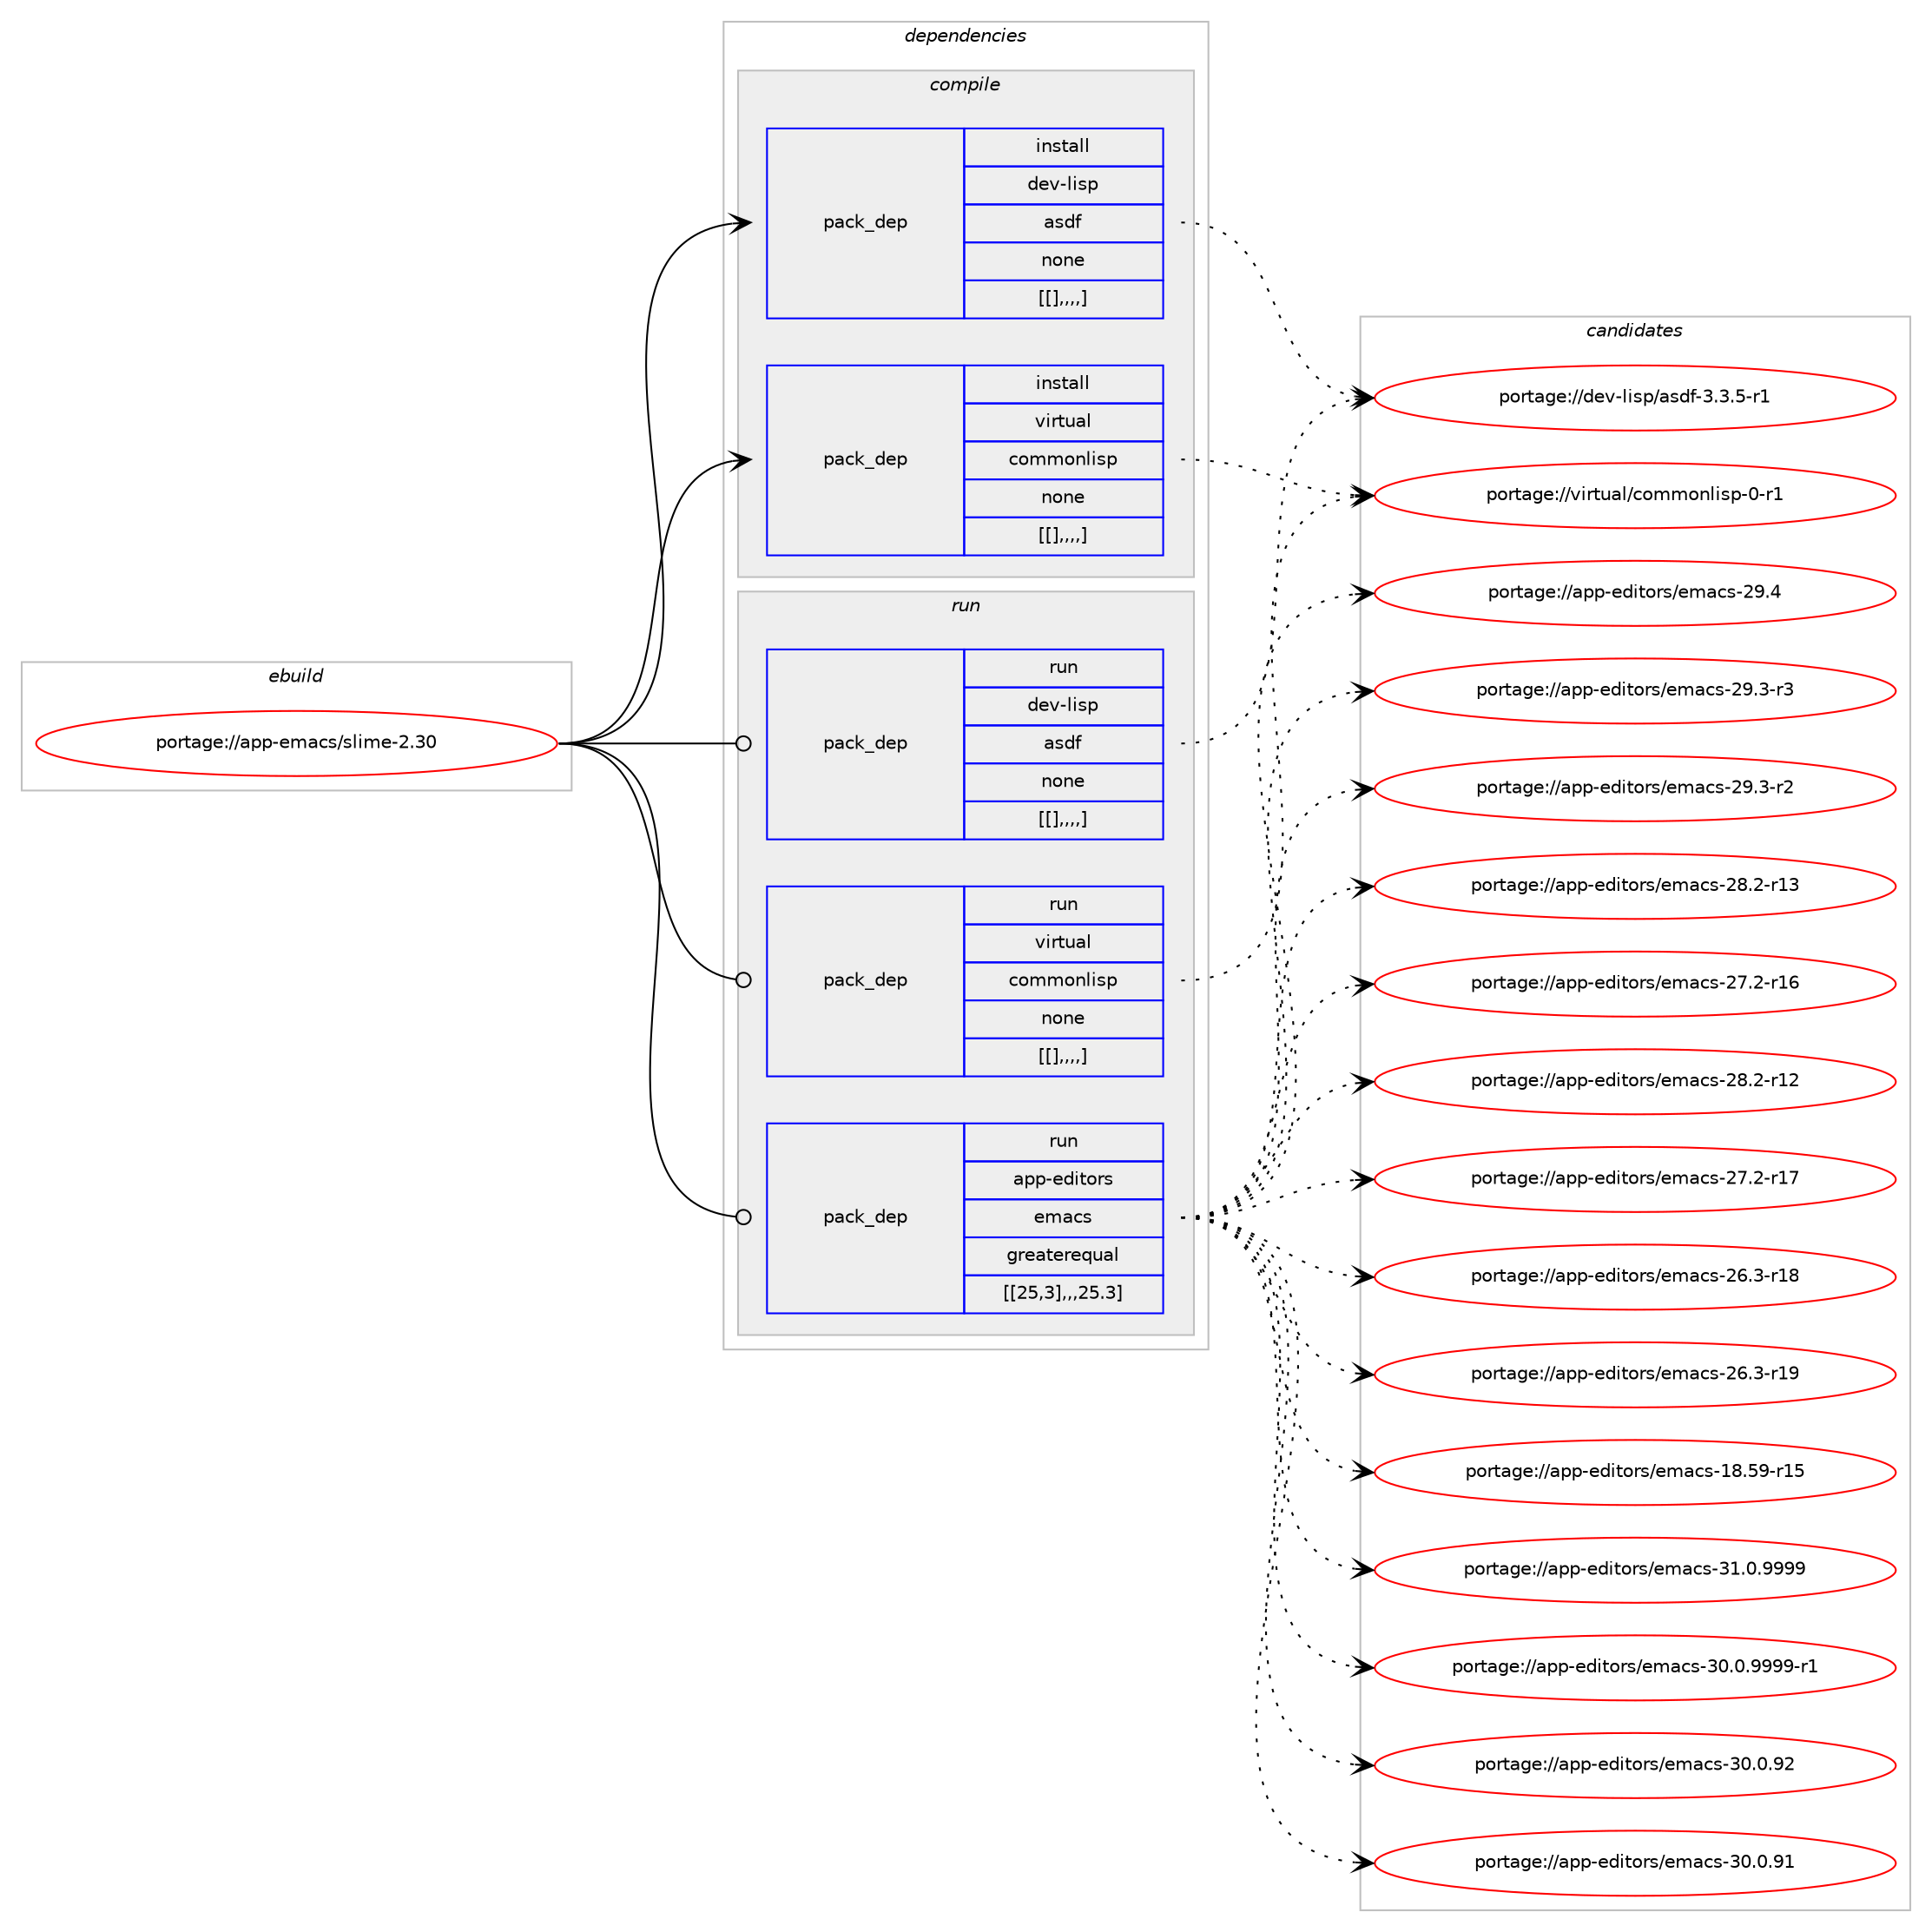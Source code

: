 digraph prolog {

# *************
# Graph options
# *************

newrank=true;
concentrate=true;
compound=true;
graph [rankdir=LR,fontname=Helvetica,fontsize=10,ranksep=1.5];#, ranksep=2.5, nodesep=0.2];
edge  [arrowhead=vee];
node  [fontname=Helvetica,fontsize=10];

# **********
# The ebuild
# **********

subgraph cluster_leftcol {
color=gray;
label=<<i>ebuild</i>>;
id [label="portage://app-emacs/slime-2.30", color=red, width=4, href="../app-emacs/slime-2.30.svg"];
}

# ****************
# The dependencies
# ****************

subgraph cluster_midcol {
color=gray;
label=<<i>dependencies</i>>;
subgraph cluster_compile {
fillcolor="#eeeeee";
style=filled;
label=<<i>compile</i>>;
subgraph pack17386 {
dependency24136 [label=<<TABLE BORDER="0" CELLBORDER="1" CELLSPACING="0" CELLPADDING="4" WIDTH="220"><TR><TD ROWSPAN="6" CELLPADDING="30">pack_dep</TD></TR><TR><TD WIDTH="110">install</TD></TR><TR><TD>dev-lisp</TD></TR><TR><TD>asdf</TD></TR><TR><TD>none</TD></TR><TR><TD>[[],,,,]</TD></TR></TABLE>>, shape=none, color=blue];
}
id:e -> dependency24136:w [weight=20,style="solid",arrowhead="vee"];
subgraph pack17388 {
dependency24138 [label=<<TABLE BORDER="0" CELLBORDER="1" CELLSPACING="0" CELLPADDING="4" WIDTH="220"><TR><TD ROWSPAN="6" CELLPADDING="30">pack_dep</TD></TR><TR><TD WIDTH="110">install</TD></TR><TR><TD>virtual</TD></TR><TR><TD>commonlisp</TD></TR><TR><TD>none</TD></TR><TR><TD>[[],,,,]</TD></TR></TABLE>>, shape=none, color=blue];
}
id:e -> dependency24138:w [weight=20,style="solid",arrowhead="vee"];
}
subgraph cluster_compileandrun {
fillcolor="#eeeeee";
style=filled;
label=<<i>compile and run</i>>;
}
subgraph cluster_run {
fillcolor="#eeeeee";
style=filled;
label=<<i>run</i>>;
subgraph pack17390 {
dependency24140 [label=<<TABLE BORDER="0" CELLBORDER="1" CELLSPACING="0" CELLPADDING="4" WIDTH="220"><TR><TD ROWSPAN="6" CELLPADDING="30">pack_dep</TD></TR><TR><TD WIDTH="110">run</TD></TR><TR><TD>app-editors</TD></TR><TR><TD>emacs</TD></TR><TR><TD>greaterequal</TD></TR><TR><TD>[[25,3],,,25.3]</TD></TR></TABLE>>, shape=none, color=blue];
}
id:e -> dependency24140:w [weight=20,style="solid",arrowhead="odot"];
subgraph pack17393 {
dependency24144 [label=<<TABLE BORDER="0" CELLBORDER="1" CELLSPACING="0" CELLPADDING="4" WIDTH="220"><TR><TD ROWSPAN="6" CELLPADDING="30">pack_dep</TD></TR><TR><TD WIDTH="110">run</TD></TR><TR><TD>dev-lisp</TD></TR><TR><TD>asdf</TD></TR><TR><TD>none</TD></TR><TR><TD>[[],,,,]</TD></TR></TABLE>>, shape=none, color=blue];
}
id:e -> dependency24144:w [weight=20,style="solid",arrowhead="odot"];
subgraph pack17395 {
dependency24145 [label=<<TABLE BORDER="0" CELLBORDER="1" CELLSPACING="0" CELLPADDING="4" WIDTH="220"><TR><TD ROWSPAN="6" CELLPADDING="30">pack_dep</TD></TR><TR><TD WIDTH="110">run</TD></TR><TR><TD>virtual</TD></TR><TR><TD>commonlisp</TD></TR><TR><TD>none</TD></TR><TR><TD>[[],,,,]</TD></TR></TABLE>>, shape=none, color=blue];
}
id:e -> dependency24145:w [weight=20,style="solid",arrowhead="odot"];
}
}

# **************
# The candidates
# **************

subgraph cluster_choices {
rank=same;
color=gray;
label=<<i>candidates</i>>;

subgraph choice16606 {
color=black;
nodesep=1;
choice1001011184510810511511247971151001024551465146534511449 [label="portage://dev-lisp/asdf-3.3.5-r1", color=red, width=4,href="../dev-lisp/asdf-3.3.5-r1.svg"];
dependency24136:e -> choice1001011184510810511511247971151001024551465146534511449:w [style=dotted,weight="100"];
}
subgraph choice16613 {
color=black;
nodesep=1;
choice11810511411611797108479911110910911111010810511511245484511449 [label="portage://virtual/commonlisp-0-r1", color=red, width=4,href="../virtual/commonlisp-0-r1.svg"];
dependency24138:e -> choice11810511411611797108479911110910911111010810511511245484511449:w [style=dotted,weight="100"];
}
subgraph choice16617 {
color=black;
nodesep=1;
choice971121124510110010511611111411547101109979911545514946484657575757 [label="portage://app-editors/emacs-31.0.9999", color=red, width=4,href="../app-editors/emacs-31.0.9999.svg"];
choice9711211245101100105116111114115471011099799115455148464846575757574511449 [label="portage://app-editors/emacs-30.0.9999-r1", color=red, width=4,href="../app-editors/emacs-30.0.9999-r1.svg"];
choice97112112451011001051161111141154710110997991154551484648465750 [label="portage://app-editors/emacs-30.0.92", color=red, width=4,href="../app-editors/emacs-30.0.92.svg"];
choice97112112451011001051161111141154710110997991154551484648465749 [label="portage://app-editors/emacs-30.0.91", color=red, width=4,href="../app-editors/emacs-30.0.91.svg"];
choice97112112451011001051161111141154710110997991154550574652 [label="portage://app-editors/emacs-29.4", color=red, width=4,href="../app-editors/emacs-29.4.svg"];
choice971121124510110010511611111411547101109979911545505746514511451 [label="portage://app-editors/emacs-29.3-r3", color=red, width=4,href="../app-editors/emacs-29.3-r3.svg"];
choice971121124510110010511611111411547101109979911545505746514511450 [label="portage://app-editors/emacs-29.3-r2", color=red, width=4,href="../app-editors/emacs-29.3-r2.svg"];
choice97112112451011001051161111141154710110997991154550564650451144951 [label="portage://app-editors/emacs-28.2-r13", color=red, width=4,href="../app-editors/emacs-28.2-r13.svg"];
choice97112112451011001051161111141154710110997991154550564650451144950 [label="portage://app-editors/emacs-28.2-r12", color=red, width=4,href="../app-editors/emacs-28.2-r12.svg"];
choice97112112451011001051161111141154710110997991154550554650451144955 [label="portage://app-editors/emacs-27.2-r17", color=red, width=4,href="../app-editors/emacs-27.2-r17.svg"];
choice97112112451011001051161111141154710110997991154550554650451144954 [label="portage://app-editors/emacs-27.2-r16", color=red, width=4,href="../app-editors/emacs-27.2-r16.svg"];
choice97112112451011001051161111141154710110997991154550544651451144957 [label="portage://app-editors/emacs-26.3-r19", color=red, width=4,href="../app-editors/emacs-26.3-r19.svg"];
choice97112112451011001051161111141154710110997991154550544651451144956 [label="portage://app-editors/emacs-26.3-r18", color=red, width=4,href="../app-editors/emacs-26.3-r18.svg"];
choice9711211245101100105116111114115471011099799115454956465357451144953 [label="portage://app-editors/emacs-18.59-r15", color=red, width=4,href="../app-editors/emacs-18.59-r15.svg"];
dependency24140:e -> choice971121124510110010511611111411547101109979911545514946484657575757:w [style=dotted,weight="100"];
dependency24140:e -> choice9711211245101100105116111114115471011099799115455148464846575757574511449:w [style=dotted,weight="100"];
dependency24140:e -> choice97112112451011001051161111141154710110997991154551484648465750:w [style=dotted,weight="100"];
dependency24140:e -> choice97112112451011001051161111141154710110997991154551484648465749:w [style=dotted,weight="100"];
dependency24140:e -> choice97112112451011001051161111141154710110997991154550574652:w [style=dotted,weight="100"];
dependency24140:e -> choice971121124510110010511611111411547101109979911545505746514511451:w [style=dotted,weight="100"];
dependency24140:e -> choice971121124510110010511611111411547101109979911545505746514511450:w [style=dotted,weight="100"];
dependency24140:e -> choice97112112451011001051161111141154710110997991154550564650451144951:w [style=dotted,weight="100"];
dependency24140:e -> choice97112112451011001051161111141154710110997991154550564650451144950:w [style=dotted,weight="100"];
dependency24140:e -> choice97112112451011001051161111141154710110997991154550554650451144955:w [style=dotted,weight="100"];
dependency24140:e -> choice97112112451011001051161111141154710110997991154550554650451144954:w [style=dotted,weight="100"];
dependency24140:e -> choice97112112451011001051161111141154710110997991154550544651451144957:w [style=dotted,weight="100"];
dependency24140:e -> choice97112112451011001051161111141154710110997991154550544651451144956:w [style=dotted,weight="100"];
dependency24140:e -> choice9711211245101100105116111114115471011099799115454956465357451144953:w [style=dotted,weight="100"];
}
subgraph choice16643 {
color=black;
nodesep=1;
choice1001011184510810511511247971151001024551465146534511449 [label="portage://dev-lisp/asdf-3.3.5-r1", color=red, width=4,href="../dev-lisp/asdf-3.3.5-r1.svg"];
dependency24144:e -> choice1001011184510810511511247971151001024551465146534511449:w [style=dotted,weight="100"];
}
subgraph choice16669 {
color=black;
nodesep=1;
choice11810511411611797108479911110910911111010810511511245484511449 [label="portage://virtual/commonlisp-0-r1", color=red, width=4,href="../virtual/commonlisp-0-r1.svg"];
dependency24145:e -> choice11810511411611797108479911110910911111010810511511245484511449:w [style=dotted,weight="100"];
}
}

}
